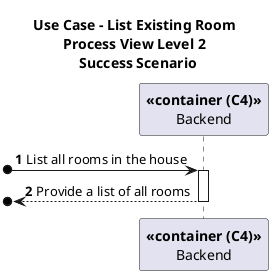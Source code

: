 @startuml

title Use Case - List Existing Room \nProcess View Level 2 \n Success Scenario
/'
As a Room Owner [or Power User, or Administrator], I want to get a list of all
devices in a room.
'/
autonumber

participant "**<<container (C4)>>**\nBackend" as BE


[o-> BE: List all rooms in the house
activate BE
[o<-- BE: Provide a list of all rooms
deactivate BE


@enduml

